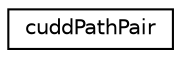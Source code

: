 digraph "Graphical Class Hierarchy"
{
  edge [fontname="Helvetica",fontsize="10",labelfontname="Helvetica",labelfontsize="10"];
  node [fontname="Helvetica",fontsize="10",shape=record];
  rankdir="LR";
  Node0 [label="cuddPathPair",height=0.2,width=0.4,color="black", fillcolor="white", style="filled",URL="$structcuddPathPair.html",tooltip="Type of item stored in memoization table. "];
}
